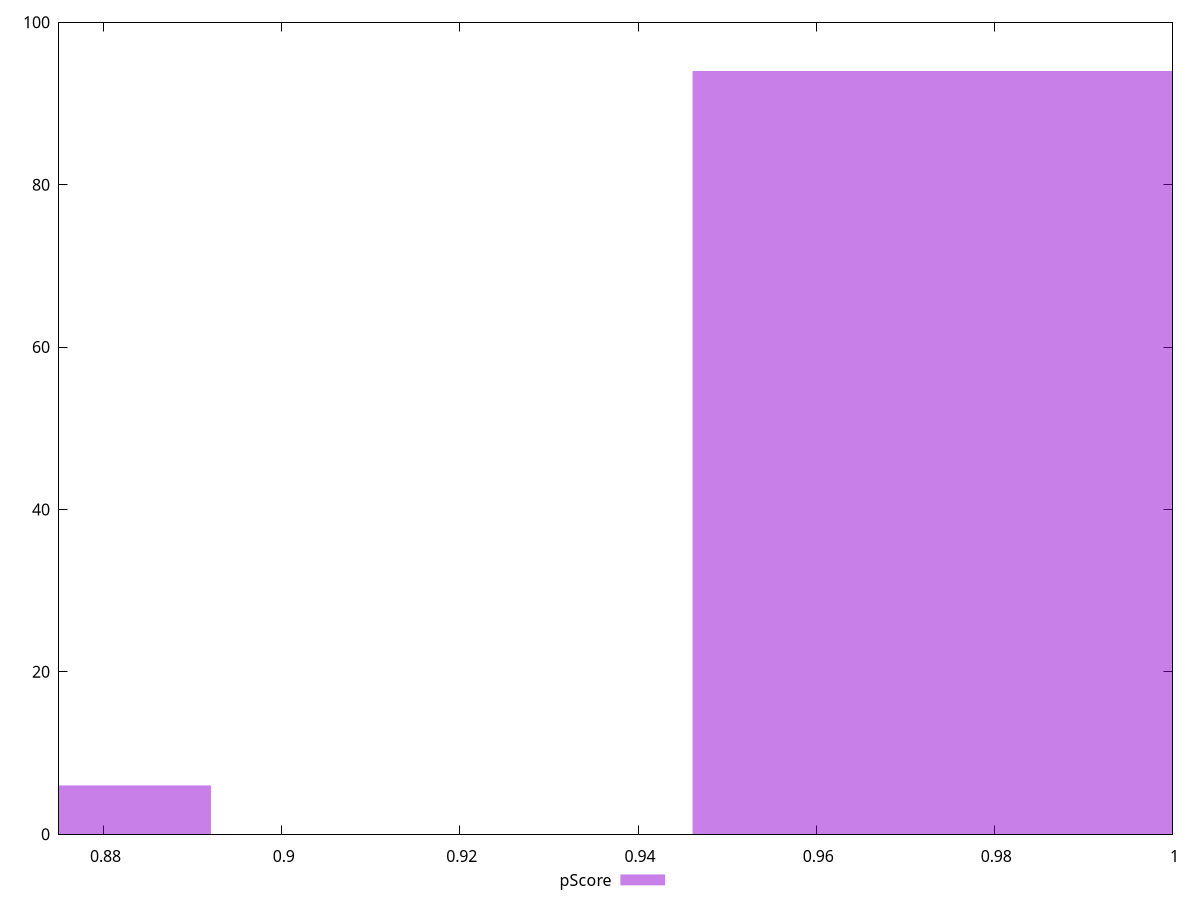 reset

$pScore <<EOF
0.8650273258908141 6
0.9731557416271659 94
EOF

set key outside below
set boxwidth 0.05406420786817588
set xrange [0.875:1]
set yrange [0:100]
set trange [0:100]
set style fill transparent solid 0.5 noborder
set terminal svg size 640, 490 enhanced background rgb 'white'
set output "report_00026_2021-02-22T21:38:55.199Z/uses-http2/samples/pages+cached+noadtech+nomedia+nocss/pScore/histogram.svg"

plot $pScore title "pScore" with boxes

reset
